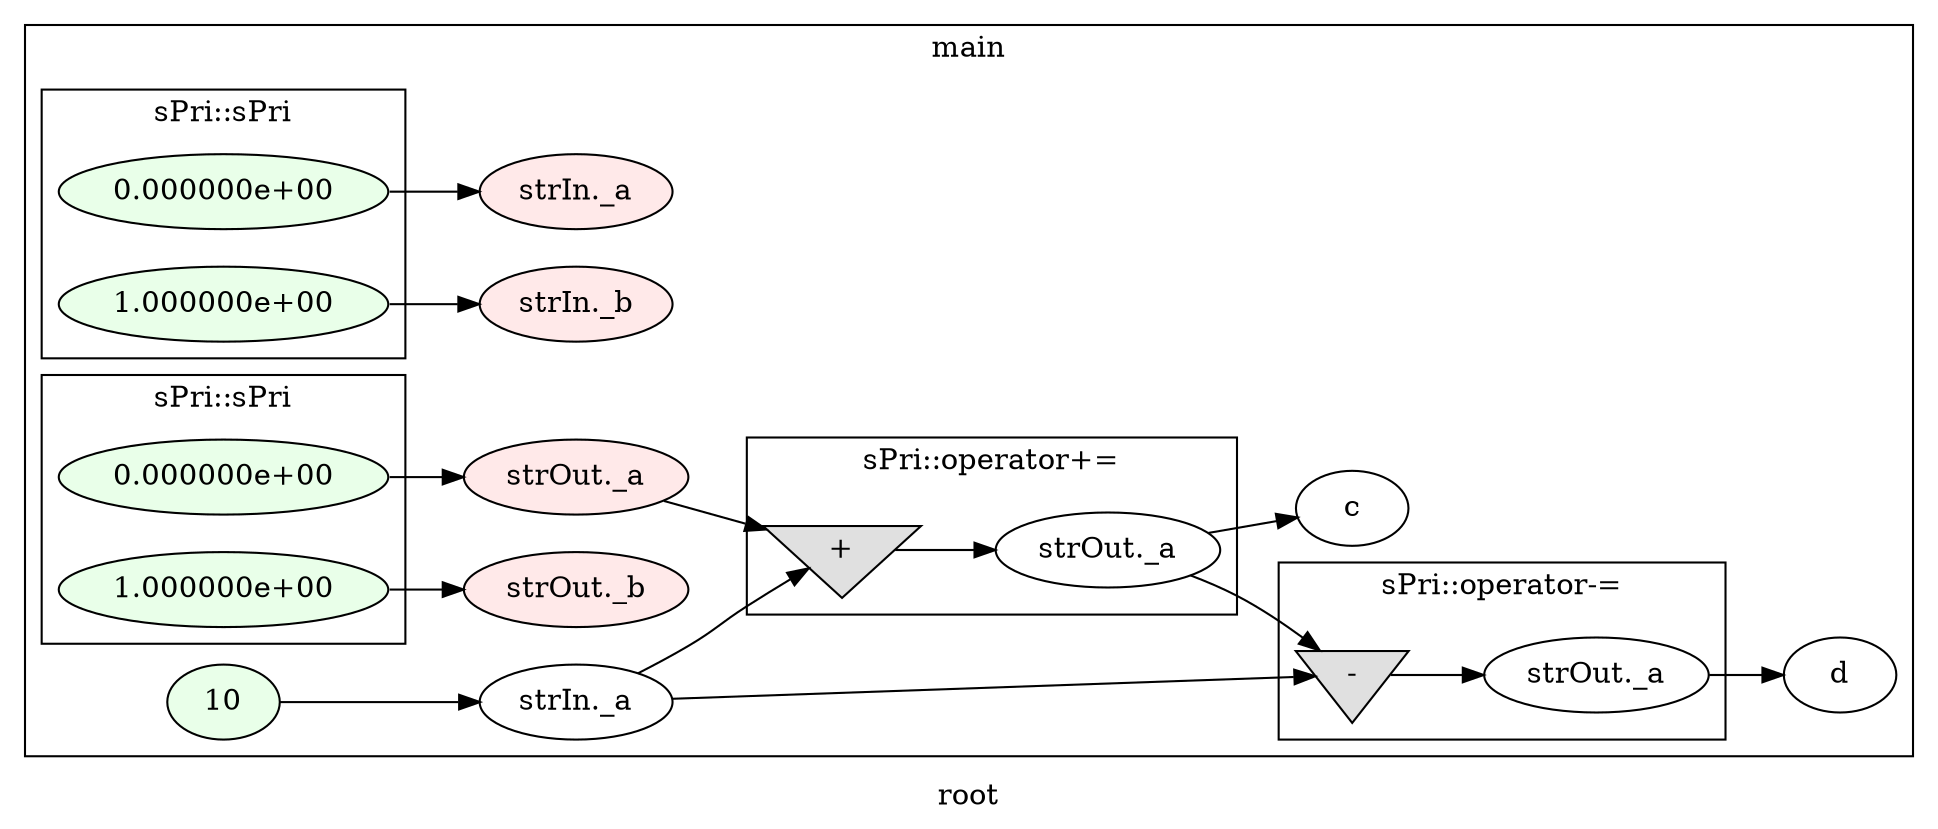 digraph G
{
rankdir=LR;
label = "root";
subgraph cluster_1 {
label = "main";
parent = "G";
startinglines = "18_23_23";
	node_000004 [ label = "strIn._a", style=filled, fillcolor="#FFE9E9", startinglines=8 ]
	node_000006 [ label = "strIn._b", style=filled, fillcolor="#FFE9E9", startinglines=8 ]
	node_000008 [ label = "strOut._a", style=filled, fillcolor="#FFE9E9", startinglines=8 ]
	node_000010 [ label = "strOut._b", style=filled, fillcolor="#FFE9E9", startinglines=8 ]
	node_000011 [ label = "10", style=filled, fillcolor="#E9FFE9", startinglines=26 ]
	node_000012 [ label = "strIn._a", startingline=26 ]
	node_000016 [ label = "c", startingline=28 ]
	node_000020 [ label = "d", startingline=30 ]
subgraph cluster_2 {
label = "sPri::sPri";
parent = "cluster_1";
startinglines = "23_23_24";
	node_000003 [ label = "0.000000e+00", style=filled, fillcolor="#E9FFE9", startinglines=8 ]
	node_000005 [ label = "1.000000e+00", style=filled, fillcolor="#E9FFE9", startinglines=8 ]
}
subgraph cluster_3 {
label = "sPri::sPri";
parent = "cluster_1";
startinglines = "8_8_25";
	node_000007 [ label = "0.000000e+00", style=filled, fillcolor="#E9FFE9", startinglines=8 ]
	node_000009 [ label = "1.000000e+00", style=filled, fillcolor="#E9FFE9", startinglines=8 ]
}
subgraph cluster_4 {
label = "sPri::operator+=";
parent = "cluster_1";
startinglines = "8_26_27";
	node_000013 [ label = "+", shape=invtriangle, style=filled, fillcolor="#E0E0E0", startinglines=12 ]
	node_000014 [ label = "strOut._a", startingline=12 ]
}
subgraph cluster_5 {
label = "sPri::operator-=";
parent = "cluster_1";
startinglines = "12_28_29";
	node_000017 [ label = "-", shape=invtriangle, style=filled, fillcolor="#E0E0E0", startinglines=20 ]
	node_000018 [ label = "strOut._a", startingline=20 ]
}
}
	node_000008 -> node_000013
	node_000011 -> node_000012
	node_000012 -> node_000013
	node_000012 -> node_000017
	node_000003 -> node_000004
	node_000005 -> node_000006
	node_000007 -> node_000008
	node_000009 -> node_000010
	node_000013 -> node_000014
	node_000014 -> node_000016
	node_000014 -> node_000017
	node_000017 -> node_000018
	node_000018 -> node_000020
}
